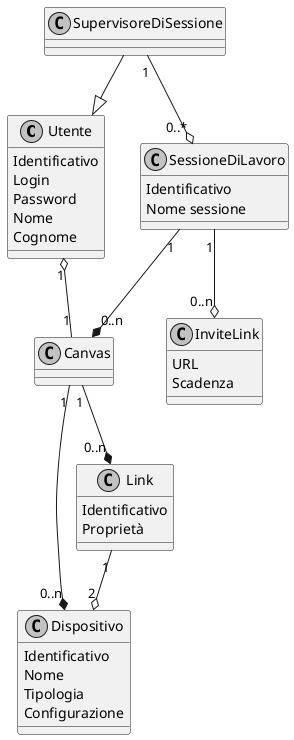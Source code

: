 @startuml
skinparam shadowing false
skinparam monochrome true

class Utente {
    Identificativo
    Login
    Password
    Nome
    Cognome
}

class SessioneDiLavoro {
    Identificativo
    Nome sessione
}

class InviteLink {
    URL
    Scadenza
}

class SupervisoreDiSessione {
}

class Dispositivo {
    Identificativo
    Nome
    Tipologia
    Configurazione
}

class Link {
    Identificativo
    Proprietà
}

class Canvas {
}


SessioneDiLavoro "1" --* "0..n" Canvas
Canvas "1" --* "0..n" Dispositivo
Canvas "1" --* "0..n" Link
SessioneDiLavoro "1" --o "0..n" InviteLink
Link "1" --o "2" Dispositivo
SupervisoreDiSessione "1" --o "0..*" SessioneDiLavoro
SupervisoreDiSessione --|> Utente
Utente "1" o-- "1" Canvas 
@enduml
